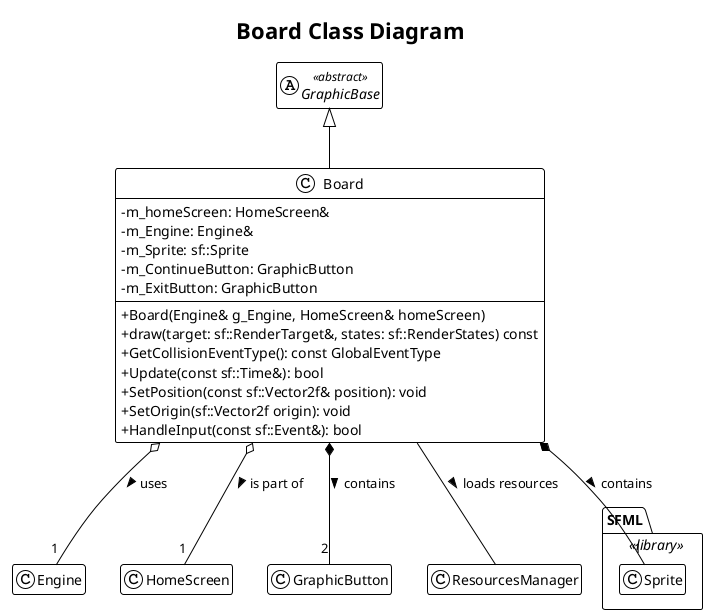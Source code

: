 @startuml
!theme plain
title Board Class Diagram

' Settings for better readability
skinparam classAttributeIconSize 0
hide empty members

' --- Core & Parent Classes ---
class Engine
class HomeScreen
' Assuming GraphicBase is an abstract base class from Base.hpp
abstract class GraphicBase <<abstract>>

' --- SFML Library Classes ---
package SFML <<library>> {
}

' --- Game Specific Classes ---

class GraphicButton

Board -- ResourcesManager : loads resources >



' --- The Board Class ---
class Board {
    - m_homeScreen: HomeScreen&
    - m_Engine: Engine&
    - m_Sprite: sf::Sprite
    - m_ContinueButton: GraphicButton
    - m_ExitButton: GraphicButton
    --
    + Board(Engine& g_Engine, HomeScreen& homeScreen)
    + draw(target: sf::RenderTarget&, states: sf::RenderStates) const
    + GetCollisionEventType(): const GlobalEventType
    + Update(const sf::Time&): bool
    + SetPosition(const sf::Vector2f& position): void
    + SetOrigin(sf::Vector2f origin): void
    + HandleInput(const sf::Event&): bool
}


' --- RELATIONSHIPS ---

' ==> Inheritance (Is-A relationship)
GraphicBase <|-- Board

' ==> Composition (Owns-A relationship)
' The Board is composed of a sprite and two buttons. Their lifetimes are tied to the Board's.
Board *-- "1" SFML.Sprite : contains >
Board *-- "2" GraphicButton : contains >

' ==> Aggregation (Has-A / Refers-To relationship)
' The Board holds non-owning references to the Engine and its parent HomeScreen.
Board o-- "1" Engine : uses >
Board o-- "1" HomeScreen : is part of >


@enduml